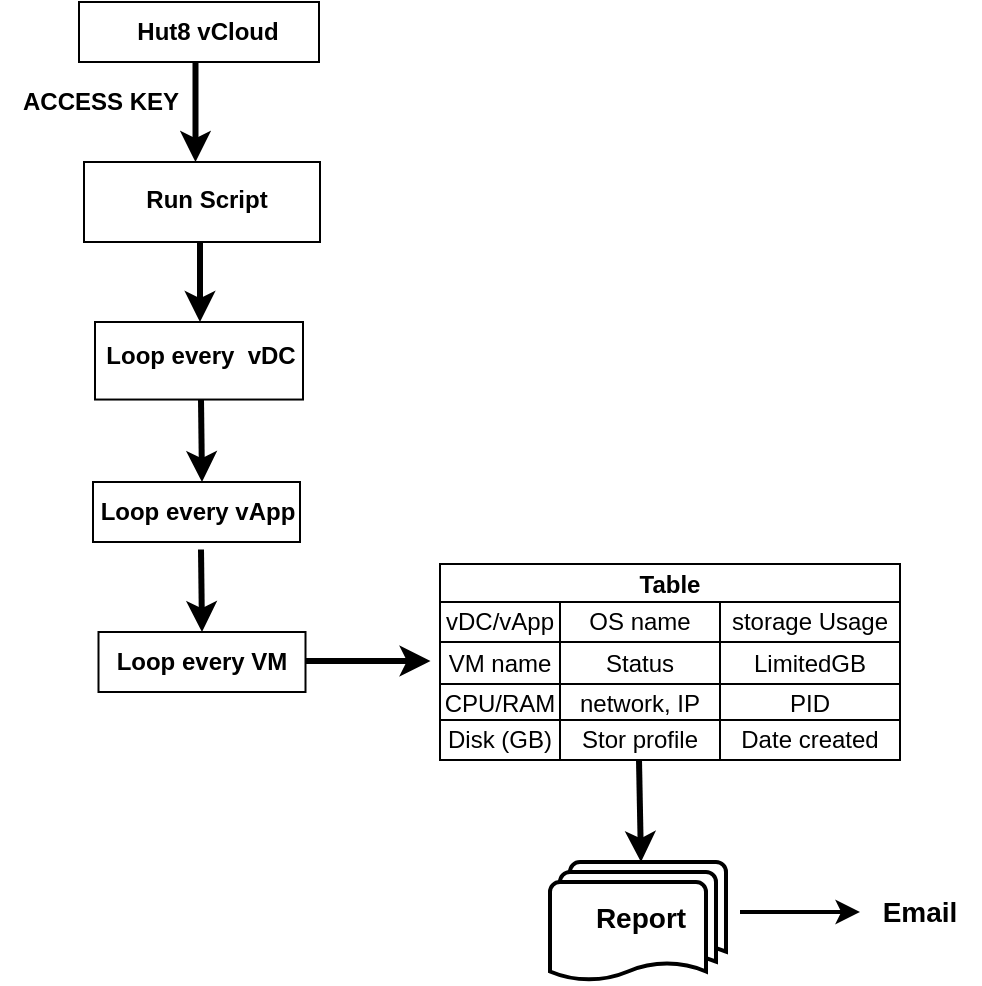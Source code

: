 <mxfile version="20.6.0" type="github">
  <diagram id="R7Zz-geVTDIN7evffqvn" name="Page-1">
    <mxGraphModel dx="1641" dy="885" grid="1" gridSize="10" guides="1" tooltips="1" connect="1" arrows="1" fold="1" page="1" pageScale="1" pageWidth="850" pageHeight="1100" math="0" shadow="0">
      <root>
        <mxCell id="0" />
        <mxCell id="1" parent="0" />
        <mxCell id="8zN6yLC4QcvbWOYnEITf-1" value="" style="rounded=0;whiteSpace=wrap;html=1;" parent="1" vertex="1">
          <mxGeometry x="109.5" y="100" width="120" height="30" as="geometry" />
        </mxCell>
        <mxCell id="8zN6yLC4QcvbWOYnEITf-2" value="" style="rounded=0;whiteSpace=wrap;html=1;" parent="1" vertex="1">
          <mxGeometry x="112" y="180" width="118" height="40" as="geometry" />
        </mxCell>
        <mxCell id="8zN6yLC4QcvbWOYnEITf-5" value="&lt;b&gt;Hut8 vCloud&lt;/b&gt;" style="text;html=1;strokeColor=none;fillColor=none;align=center;verticalAlign=middle;whiteSpace=wrap;rounded=0;fontSize=12;" parent="1" vertex="1">
          <mxGeometry x="119.5" y="100" width="108" height="30" as="geometry" />
        </mxCell>
        <mxCell id="8zN6yLC4QcvbWOYnEITf-10" value="&lt;font style=&quot;font-size: 12px;&quot;&gt;ACCESS KEY&lt;/font&gt;" style="text;strokeColor=none;fillColor=none;html=1;fontSize=24;fontStyle=1;verticalAlign=middle;align=center;" parent="1" vertex="1">
          <mxGeometry x="70" y="130" width="100" height="31.23" as="geometry" />
        </mxCell>
        <mxCell id="8zN6yLC4QcvbWOYnEITf-11" value="&lt;div style=&quot;text-align: justify;&quot;&gt;&lt;span style=&quot;font-size: 12px;&quot;&gt;Run Script&lt;/span&gt;&lt;/div&gt;" style="text;strokeColor=none;fillColor=none;html=1;fontSize=24;fontStyle=1;verticalAlign=middle;align=center;" parent="1" vertex="1">
          <mxGeometry x="124" y="180" width="98" height="30" as="geometry" />
        </mxCell>
        <mxCell id="8zN6yLC4QcvbWOYnEITf-17" value="" style="rounded=0;whiteSpace=wrap;html=1;" parent="1" vertex="1">
          <mxGeometry x="117.5" y="260" width="104" height="38.77" as="geometry" />
        </mxCell>
        <mxCell id="8zN6yLC4QcvbWOYnEITf-18" value="&lt;div style=&quot;text-align: justify;&quot;&gt;&lt;span style=&quot;font-size: 12px;&quot;&gt;Loop every&amp;nbsp; vDC&lt;/span&gt;&lt;/div&gt;" style="text;strokeColor=none;fillColor=none;html=1;fontSize=24;fontStyle=1;verticalAlign=middle;align=center;" parent="1" vertex="1">
          <mxGeometry x="110.5" y="247.54" width="118" height="51.23" as="geometry" />
        </mxCell>
        <mxCell id="8zN6yLC4QcvbWOYnEITf-19" value="" style="endArrow=classic;html=1;rounded=0;fontSize=12;strokeWidth=3;" parent="1" edge="1">
          <mxGeometry width="50" height="50" relative="1" as="geometry">
            <mxPoint x="170" y="220" as="sourcePoint" />
            <mxPoint x="170" y="260" as="targetPoint" />
          </mxGeometry>
        </mxCell>
        <mxCell id="8zN6yLC4QcvbWOYnEITf-25" value="" style="strokeWidth=2;html=1;shape=mxgraph.flowchart.multi-document;whiteSpace=wrap;fontSize=14;fontColor=#000000;" parent="1" vertex="1">
          <mxGeometry x="345" y="530" width="88" height="60" as="geometry" />
        </mxCell>
        <mxCell id="8zN6yLC4QcvbWOYnEITf-28" value="&lt;font style=&quot;font-size: 14px;&quot; color=&quot;#000000&quot;&gt;Report&lt;/font&gt;" style="text;strokeColor=none;fillColor=none;html=1;fontSize=24;fontStyle=1;verticalAlign=middle;align=center;fontColor=#0000FF;" parent="1" vertex="1">
          <mxGeometry x="340" y="535" width="100" height="40" as="geometry" />
        </mxCell>
        <mxCell id="8zN6yLC4QcvbWOYnEITf-39" value="" style="endArrow=classic;html=1;rounded=0;strokeWidth=2;fontSize=14;fontColor=#000000;exitX=1;exitY=0.5;exitDx=0;exitDy=0;" parent="1" source="8zN6yLC4QcvbWOYnEITf-28" edge="1">
          <mxGeometry width="50" height="50" relative="1" as="geometry">
            <mxPoint x="630" y="575" as="sourcePoint" />
            <mxPoint x="500" y="555" as="targetPoint" />
          </mxGeometry>
        </mxCell>
        <mxCell id="8zN6yLC4QcvbWOYnEITf-41" value="&lt;b&gt;Email&lt;/b&gt;" style="text;html=1;strokeColor=none;fillColor=none;align=center;verticalAlign=middle;whiteSpace=wrap;rounded=0;dashed=1;dashPattern=1 4;fontSize=14;fontColor=#000000;" parent="1" vertex="1">
          <mxGeometry x="500" y="540" width="60" height="30" as="geometry" />
        </mxCell>
        <mxCell id="8zN6yLC4QcvbWOYnEITf-51" value="" style="endArrow=classic;html=1;rounded=0;fontSize=12;strokeWidth=3;" parent="1" edge="1">
          <mxGeometry width="50" height="50" relative="1" as="geometry">
            <mxPoint x="170.5" y="298.77" as="sourcePoint" />
            <mxPoint x="171" y="340" as="targetPoint" />
          </mxGeometry>
        </mxCell>
        <mxCell id="-jIE7_m0xOCDBpJjVYuc-4" value="Table" style="shape=table;startSize=19;container=1;collapsible=0;childLayout=tableLayout;fontStyle=1;align=center;" parent="1" vertex="1">
          <mxGeometry x="290" y="381" width="230" height="98" as="geometry" />
        </mxCell>
        <mxCell id="-jIE7_m0xOCDBpJjVYuc-5" value="" style="shape=tableRow;horizontal=0;startSize=0;swimlaneHead=0;swimlaneBody=0;top=0;left=0;bottom=0;right=0;collapsible=0;dropTarget=0;fillColor=none;points=[[0,0.5],[1,0.5]];portConstraint=eastwest;" parent="-jIE7_m0xOCDBpJjVYuc-4" vertex="1">
          <mxGeometry y="19" width="230" height="20" as="geometry" />
        </mxCell>
        <mxCell id="-jIE7_m0xOCDBpJjVYuc-6" value="vDC/vApp" style="shape=partialRectangle;html=1;whiteSpace=wrap;connectable=0;fillColor=none;top=0;left=0;bottom=0;right=0;overflow=hidden;" parent="-jIE7_m0xOCDBpJjVYuc-5" vertex="1">
          <mxGeometry width="60" height="20" as="geometry">
            <mxRectangle width="60" height="20" as="alternateBounds" />
          </mxGeometry>
        </mxCell>
        <mxCell id="-jIE7_m0xOCDBpJjVYuc-7" value="OS name" style="shape=partialRectangle;html=1;whiteSpace=wrap;connectable=0;fillColor=none;top=0;left=0;bottom=0;right=0;overflow=hidden;" parent="-jIE7_m0xOCDBpJjVYuc-5" vertex="1">
          <mxGeometry x="60" width="80" height="20" as="geometry">
            <mxRectangle width="80" height="20" as="alternateBounds" />
          </mxGeometry>
        </mxCell>
        <mxCell id="-jIE7_m0xOCDBpJjVYuc-8" value="storage Usage" style="shape=partialRectangle;html=1;whiteSpace=wrap;connectable=0;fillColor=none;top=0;left=0;bottom=0;right=0;overflow=hidden;" parent="-jIE7_m0xOCDBpJjVYuc-5" vertex="1">
          <mxGeometry x="140" width="90" height="20" as="geometry">
            <mxRectangle width="90" height="20" as="alternateBounds" />
          </mxGeometry>
        </mxCell>
        <mxCell id="-jIE7_m0xOCDBpJjVYuc-13" value="" style="shape=tableRow;horizontal=0;startSize=0;swimlaneHead=0;swimlaneBody=0;top=0;left=0;bottom=0;right=0;collapsible=0;dropTarget=0;fillColor=none;points=[[0,0.5],[1,0.5]];portConstraint=eastwest;" parent="-jIE7_m0xOCDBpJjVYuc-4" vertex="1">
          <mxGeometry y="39" width="230" height="21" as="geometry" />
        </mxCell>
        <mxCell id="-jIE7_m0xOCDBpJjVYuc-14" value="VM name" style="shape=partialRectangle;html=1;whiteSpace=wrap;connectable=0;fillColor=none;top=0;left=0;bottom=0;right=0;overflow=hidden;" parent="-jIE7_m0xOCDBpJjVYuc-13" vertex="1">
          <mxGeometry width="60" height="21" as="geometry">
            <mxRectangle width="60" height="21" as="alternateBounds" />
          </mxGeometry>
        </mxCell>
        <mxCell id="-jIE7_m0xOCDBpJjVYuc-15" value="Status" style="shape=partialRectangle;html=1;whiteSpace=wrap;connectable=0;fillColor=none;top=0;left=0;bottom=0;right=0;overflow=hidden;" parent="-jIE7_m0xOCDBpJjVYuc-13" vertex="1">
          <mxGeometry x="60" width="80" height="21" as="geometry">
            <mxRectangle width="80" height="21" as="alternateBounds" />
          </mxGeometry>
        </mxCell>
        <mxCell id="-jIE7_m0xOCDBpJjVYuc-16" value="LimitedGB" style="shape=partialRectangle;html=1;whiteSpace=wrap;connectable=0;fillColor=none;top=0;left=0;bottom=0;right=0;overflow=hidden;" parent="-jIE7_m0xOCDBpJjVYuc-13" vertex="1">
          <mxGeometry x="140" width="90" height="21" as="geometry">
            <mxRectangle width="90" height="21" as="alternateBounds" />
          </mxGeometry>
        </mxCell>
        <mxCell id="-jIE7_m0xOCDBpJjVYuc-9" value="" style="shape=tableRow;horizontal=0;startSize=0;swimlaneHead=0;swimlaneBody=0;top=0;left=0;bottom=0;right=0;collapsible=0;dropTarget=0;fillColor=none;points=[[0,0.5],[1,0.5]];portConstraint=eastwest;" parent="-jIE7_m0xOCDBpJjVYuc-4" vertex="1">
          <mxGeometry y="60" width="230" height="18" as="geometry" />
        </mxCell>
        <mxCell id="-jIE7_m0xOCDBpJjVYuc-10" value="CPU/RAM" style="shape=partialRectangle;html=1;whiteSpace=wrap;connectable=0;fillColor=none;top=0;left=0;bottom=0;right=0;overflow=hidden;" parent="-jIE7_m0xOCDBpJjVYuc-9" vertex="1">
          <mxGeometry width="60" height="18" as="geometry">
            <mxRectangle width="60" height="18" as="alternateBounds" />
          </mxGeometry>
        </mxCell>
        <mxCell id="-jIE7_m0xOCDBpJjVYuc-11" value="network, IP" style="shape=partialRectangle;html=1;whiteSpace=wrap;connectable=0;fillColor=none;top=0;left=0;bottom=0;right=0;overflow=hidden;" parent="-jIE7_m0xOCDBpJjVYuc-9" vertex="1">
          <mxGeometry x="60" width="80" height="18" as="geometry">
            <mxRectangle width="80" height="18" as="alternateBounds" />
          </mxGeometry>
        </mxCell>
        <mxCell id="-jIE7_m0xOCDBpJjVYuc-12" value="PID" style="shape=partialRectangle;html=1;whiteSpace=wrap;connectable=0;fillColor=none;top=0;left=0;bottom=0;right=0;overflow=hidden;" parent="-jIE7_m0xOCDBpJjVYuc-9" vertex="1">
          <mxGeometry x="140" width="90" height="18" as="geometry">
            <mxRectangle width="90" height="18" as="alternateBounds" />
          </mxGeometry>
        </mxCell>
        <mxCell id="-jIE7_m0xOCDBpJjVYuc-18" value="" style="shape=tableRow;horizontal=0;startSize=0;swimlaneHead=0;swimlaneBody=0;top=0;left=0;bottom=0;right=0;collapsible=0;dropTarget=0;fillColor=none;points=[[0,0.5],[1,0.5]];portConstraint=eastwest;" parent="-jIE7_m0xOCDBpJjVYuc-4" vertex="1">
          <mxGeometry y="78" width="230" height="20" as="geometry" />
        </mxCell>
        <mxCell id="-jIE7_m0xOCDBpJjVYuc-19" value="Disk (GB)" style="shape=partialRectangle;html=1;whiteSpace=wrap;connectable=0;fillColor=none;top=0;left=0;bottom=0;right=0;overflow=hidden;" parent="-jIE7_m0xOCDBpJjVYuc-18" vertex="1">
          <mxGeometry width="60" height="20" as="geometry">
            <mxRectangle width="60" height="20" as="alternateBounds" />
          </mxGeometry>
        </mxCell>
        <mxCell id="-jIE7_m0xOCDBpJjVYuc-20" value="Stor profile" style="shape=partialRectangle;html=1;whiteSpace=wrap;connectable=0;fillColor=none;top=0;left=0;bottom=0;right=0;overflow=hidden;" parent="-jIE7_m0xOCDBpJjVYuc-18" vertex="1">
          <mxGeometry x="60" width="80" height="20" as="geometry">
            <mxRectangle width="80" height="20" as="alternateBounds" />
          </mxGeometry>
        </mxCell>
        <mxCell id="-jIE7_m0xOCDBpJjVYuc-21" value="Date created" style="shape=partialRectangle;html=1;whiteSpace=wrap;connectable=0;fillColor=none;top=0;left=0;bottom=0;right=0;overflow=hidden;" parent="-jIE7_m0xOCDBpJjVYuc-18" vertex="1">
          <mxGeometry x="140" width="90" height="20" as="geometry">
            <mxRectangle width="90" height="20" as="alternateBounds" />
          </mxGeometry>
        </mxCell>
        <mxCell id="-jIE7_m0xOCDBpJjVYuc-24" value="" style="endArrow=classic;html=1;rounded=0;fontSize=12;strokeWidth=3;" parent="1" edge="1">
          <mxGeometry width="50" height="50" relative="1" as="geometry">
            <mxPoint x="222.75" y="429.5" as="sourcePoint" />
            <mxPoint x="285.25" y="429.5" as="targetPoint" />
          </mxGeometry>
        </mxCell>
        <mxCell id="0w7NBog8d4p0QL6u4MI4-3" value="&lt;b&gt;Loop every vApp&lt;/b&gt;" style="rounded=0;whiteSpace=wrap;html=1;" parent="1" vertex="1">
          <mxGeometry x="116.5" y="340" width="103.5" height="30" as="geometry" />
        </mxCell>
        <mxCell id="0w7NBog8d4p0QL6u4MI4-5" value="&lt;b&gt;Loop every VM&lt;/b&gt;" style="rounded=0;whiteSpace=wrap;html=1;" parent="1" vertex="1">
          <mxGeometry x="119.25" y="415" width="103.5" height="30" as="geometry" />
        </mxCell>
        <mxCell id="0w7NBog8d4p0QL6u4MI4-6" value="" style="endArrow=classic;html=1;rounded=0;fontSize=12;strokeWidth=3;" parent="1" edge="1">
          <mxGeometry width="50" height="50" relative="1" as="geometry">
            <mxPoint x="170.5" y="373.77" as="sourcePoint" />
            <mxPoint x="171" y="415" as="targetPoint" />
          </mxGeometry>
        </mxCell>
        <mxCell id="0w7NBog8d4p0QL6u4MI4-42" value="" style="endArrow=classic;html=1;rounded=0;fontSize=12;strokeWidth=3;" parent="1" edge="1">
          <mxGeometry width="50" height="50" relative="1" as="geometry">
            <mxPoint x="389.5" y="479" as="sourcePoint" />
            <mxPoint x="390.5" y="530" as="targetPoint" />
          </mxGeometry>
        </mxCell>
        <mxCell id="0w7NBog8d4p0QL6u4MI4-43" value="" style="endArrow=classic;html=1;rounded=0;fontSize=12;strokeWidth=3;" parent="1" edge="1">
          <mxGeometry width="50" height="50" relative="1" as="geometry">
            <mxPoint x="167.75" y="130" as="sourcePoint" />
            <mxPoint x="167.75" y="180" as="targetPoint" />
          </mxGeometry>
        </mxCell>
      </root>
    </mxGraphModel>
  </diagram>
</mxfile>
